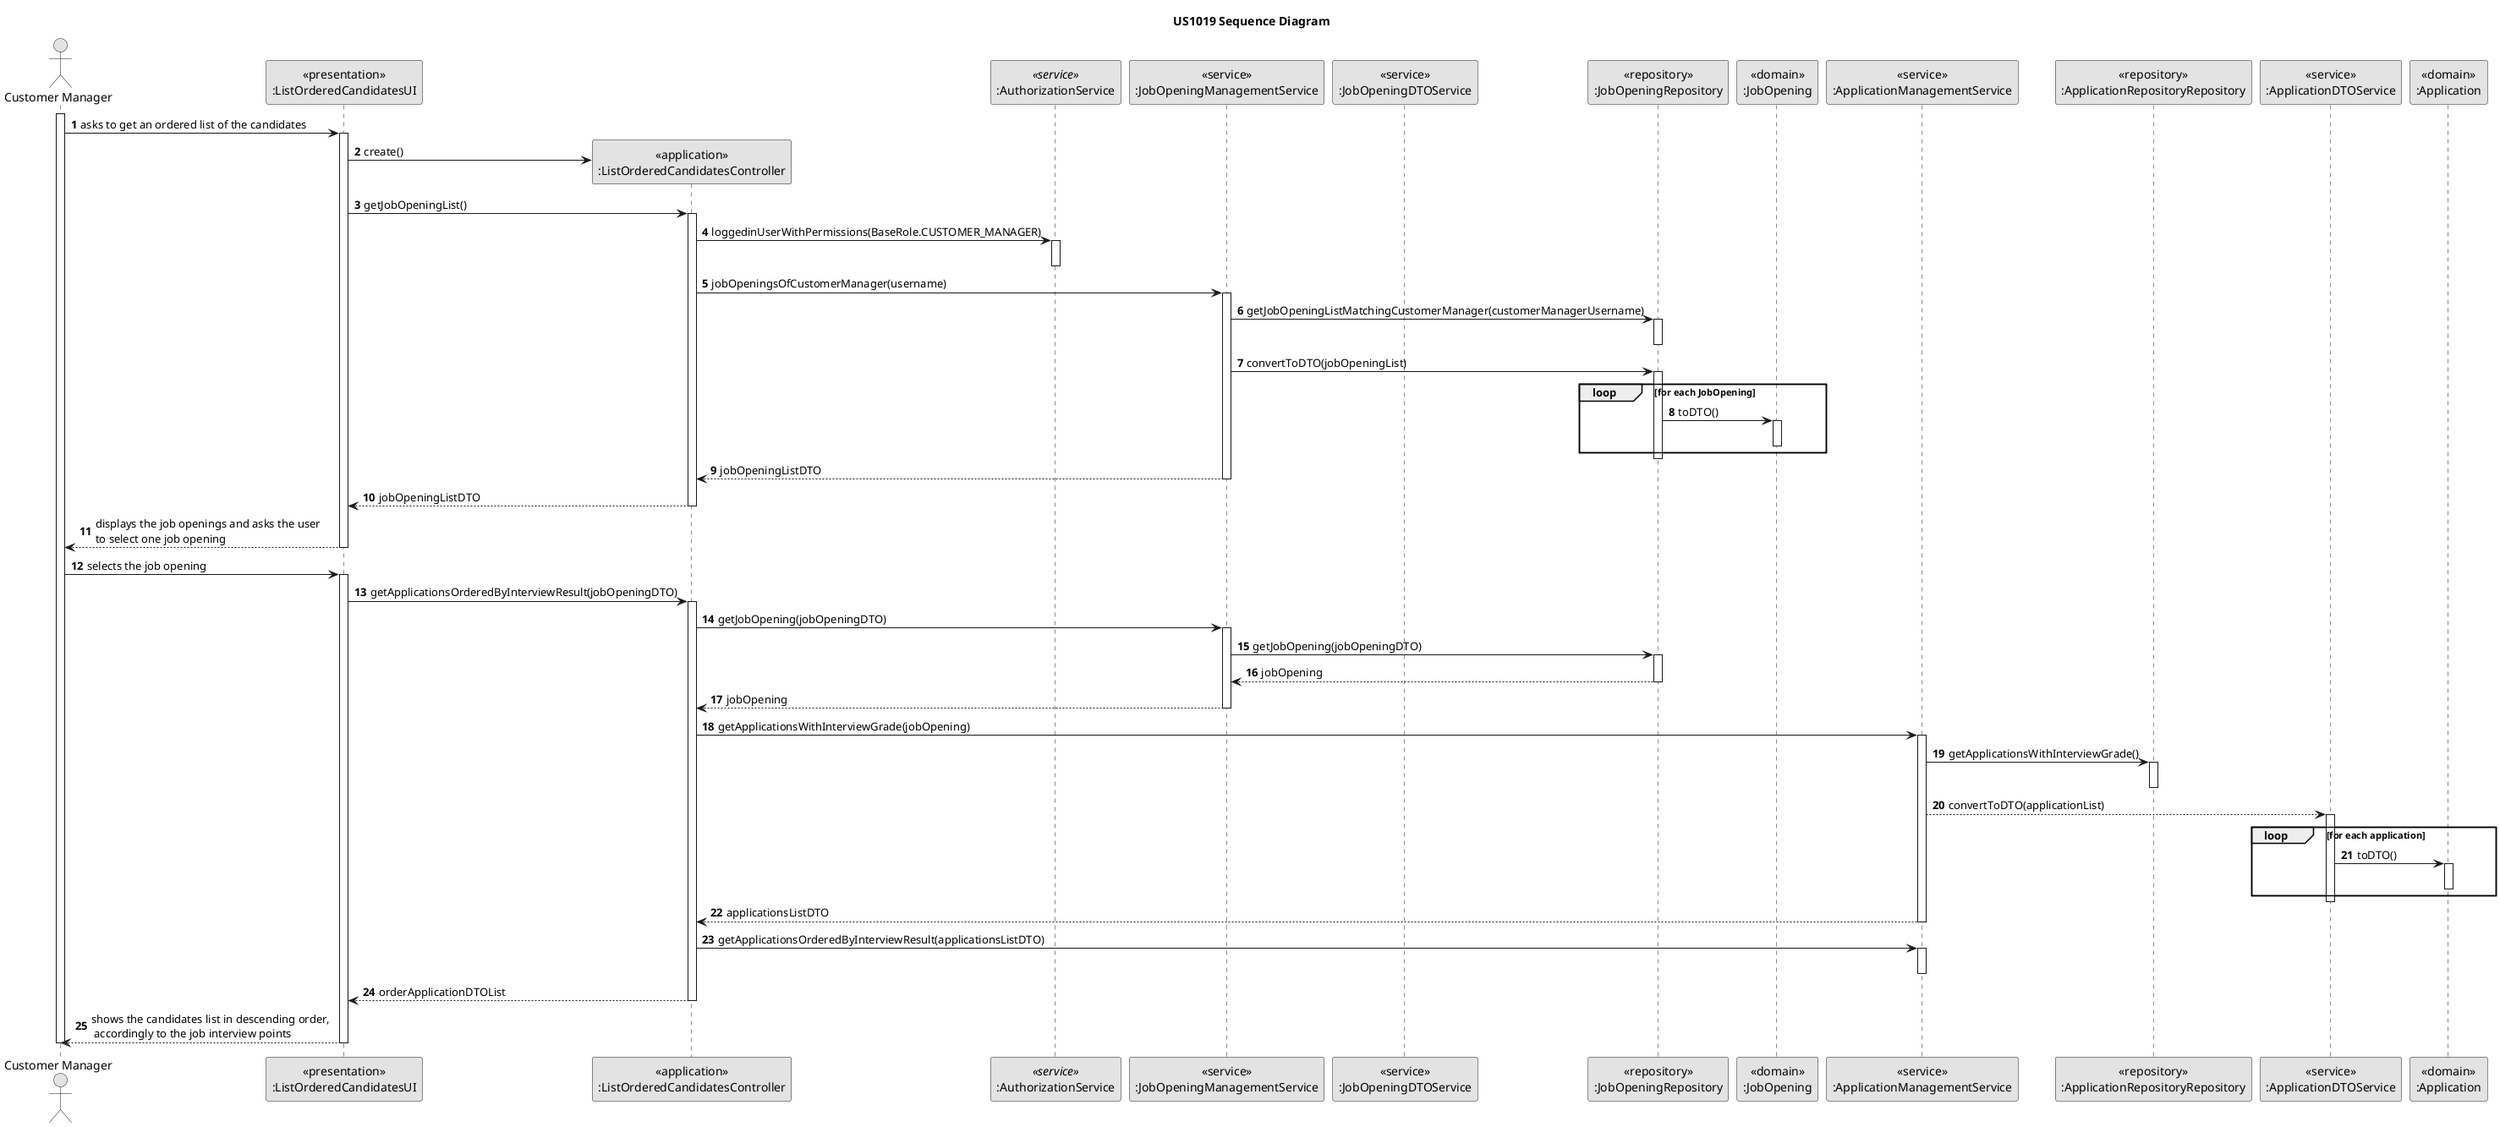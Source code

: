 @startuml US1019_SD

skinparam monochrome true
skinparam packageStyle rectangle
skinparam shadowing false

title US1019 Sequence Diagram

autonumber

actor "Customer Manager" as CM
participant "<<presentation>>\n:ListOrderedCandidatesUI" as UI
participant "<<application>>\n:ListOrderedCandidatesController" as CTRL
participant ":AuthorizationService" as AUTHZ <<service>>
participant "<<service>>\n:JobOpeningManagementService" as JobManagement
participant "<<service>>\n:JobOpeningDTOService" as JOS_DTO
participant "<<repository>>\n:JobOpeningRepository" as JobOpeningRepository
participant "<<domain>>\n:JobOpening" as JobOpening
participant "<<service>>\n:ApplicationManagementService" as AppManagement
participant "<<repository>>\n:ApplicationRepositoryRepository" as ApplicationRepository
participant "<<service>>\n:ApplicationDTOService" as AppDTOServ
participant "<<domain>>\n:Application" as Application

activate CM

CM -> UI : asks to get an ordered list of the candidates
activate UI

UI -> CTRL** : create()

UI -> CTRL: getJobOpeningList()
activate CTRL

CTRL -> AUTHZ : loggedinUserWithPermissions(BaseRole.CUSTOMER_MANAGER)
    activate AUTHZ
    deactivate AUTHZ

    CTRL -> JobManagement: jobOpeningsOfCustomerManager(username)
    activate JobManagement

    JobManagement -> JobOpeningRepository : getJobOpeningListMatchingCustomerManager(customerManagerUsername)
    activate JobOpeningRepository
    deactivate JobOpeningRepository

JobManagement -> JobOpeningRepository : convertToDTO(jobOpeningList)
activate JobOpeningRepository

    loop for each JobOpening
        JobOpeningRepository -> JobOpening : toDTO()
        activate JobOpening
        deactivate JobOpening
    end loop
deactivate JobOpeningRepository

JobManagement --> CTRL : jobOpeningListDTO
deactivate JobManagement

    CTRL --> UI : jobOpeningListDTO

    deactivate CTRL

UI --> CM : displays the job openings and asks the user \nto select one job opening
deactivate UI

CM -> UI : selects the job opening
activate UI

UI -> CTRL: getApplicationsOrderedByInterviewResult(jobOpeningDTO)
activate CTRL

    CTRL -> JobManagement : getJobOpening(jobOpeningDTO)
    activate JobManagement

    JobManagement -> JobOpeningRepository : getJobOpening(jobOpeningDTO)
    activate JobOpeningRepository

    JobOpeningRepository --> JobManagement : jobOpening
    deactivate JobOpeningRepository

    JobManagement --> CTRL : jobOpening
    deactivate JobManagement


    CTRL -> AppManagement : getApplicationsWithInterviewGrade(jobOpening)
    activate AppManagement

    AppManagement -> ApplicationRepository : getApplicationsWithInterviewGrade()
    activate ApplicationRepository
    deactivate ApplicationRepository


    AppManagement --> AppDTOServ :  convertToDTO(applicationList)
    activate AppDTOServ

    loop for each application
    AppDTOServ -> Application : toDTO()
    activate Application
    deactivate Application
    end loop

    deactivate AppDTOServ

    AppManagement --> CTRL : applicationsListDTO
    deactivate AppManagement

    CTRL -> AppManagement : getApplicationsOrderedByInterviewResult(applicationsListDTO)
    activate AppManagement
    deactivate AppManagement


    CTRL --> UI : orderApplicationDTOList
    deactivate CTRL


UI --> CM : shows the candidates list in descending order,\n accordingly to the job interview points
deactivate UI

deactivate CM



@enduml

